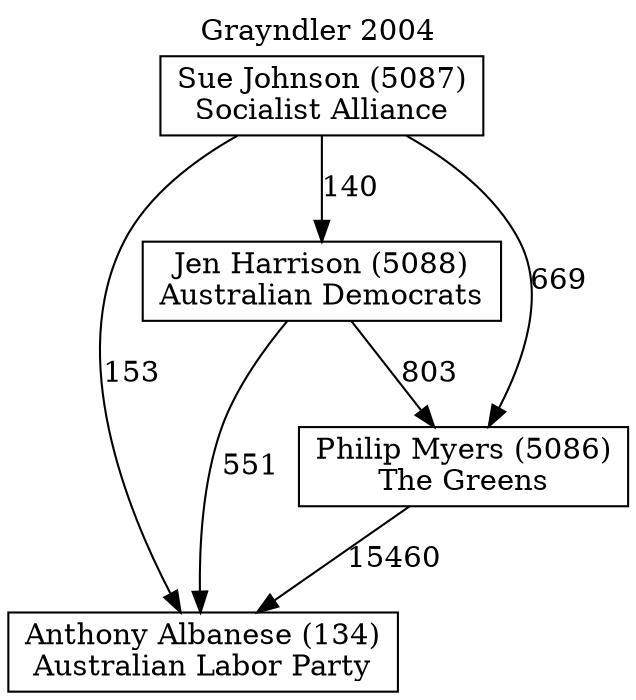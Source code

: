 // House preference flow
digraph "Anthony Albanese (134)_Grayndler_2004" {
	graph [label="Grayndler 2004" labelloc=t mclimit=10]
	node [shape=box]
	"Anthony Albanese (134)" [label="Anthony Albanese (134)
Australian Labor Party"]
	"Jen Harrison (5088)" [label="Jen Harrison (5088)
Australian Democrats"]
	"Philip Myers (5086)" [label="Philip Myers (5086)
The Greens"]
	"Sue Johnson (5087)" [label="Sue Johnson (5087)
Socialist Alliance"]
	"Jen Harrison (5088)" -> "Anthony Albanese (134)" [label=551]
	"Jen Harrison (5088)" -> "Philip Myers (5086)" [label=803]
	"Philip Myers (5086)" -> "Anthony Albanese (134)" [label=15460]
	"Sue Johnson (5087)" -> "Anthony Albanese (134)" [label=153]
	"Sue Johnson (5087)" -> "Jen Harrison (5088)" [label=140]
	"Sue Johnson (5087)" -> "Philip Myers (5086)" [label=669]
}
